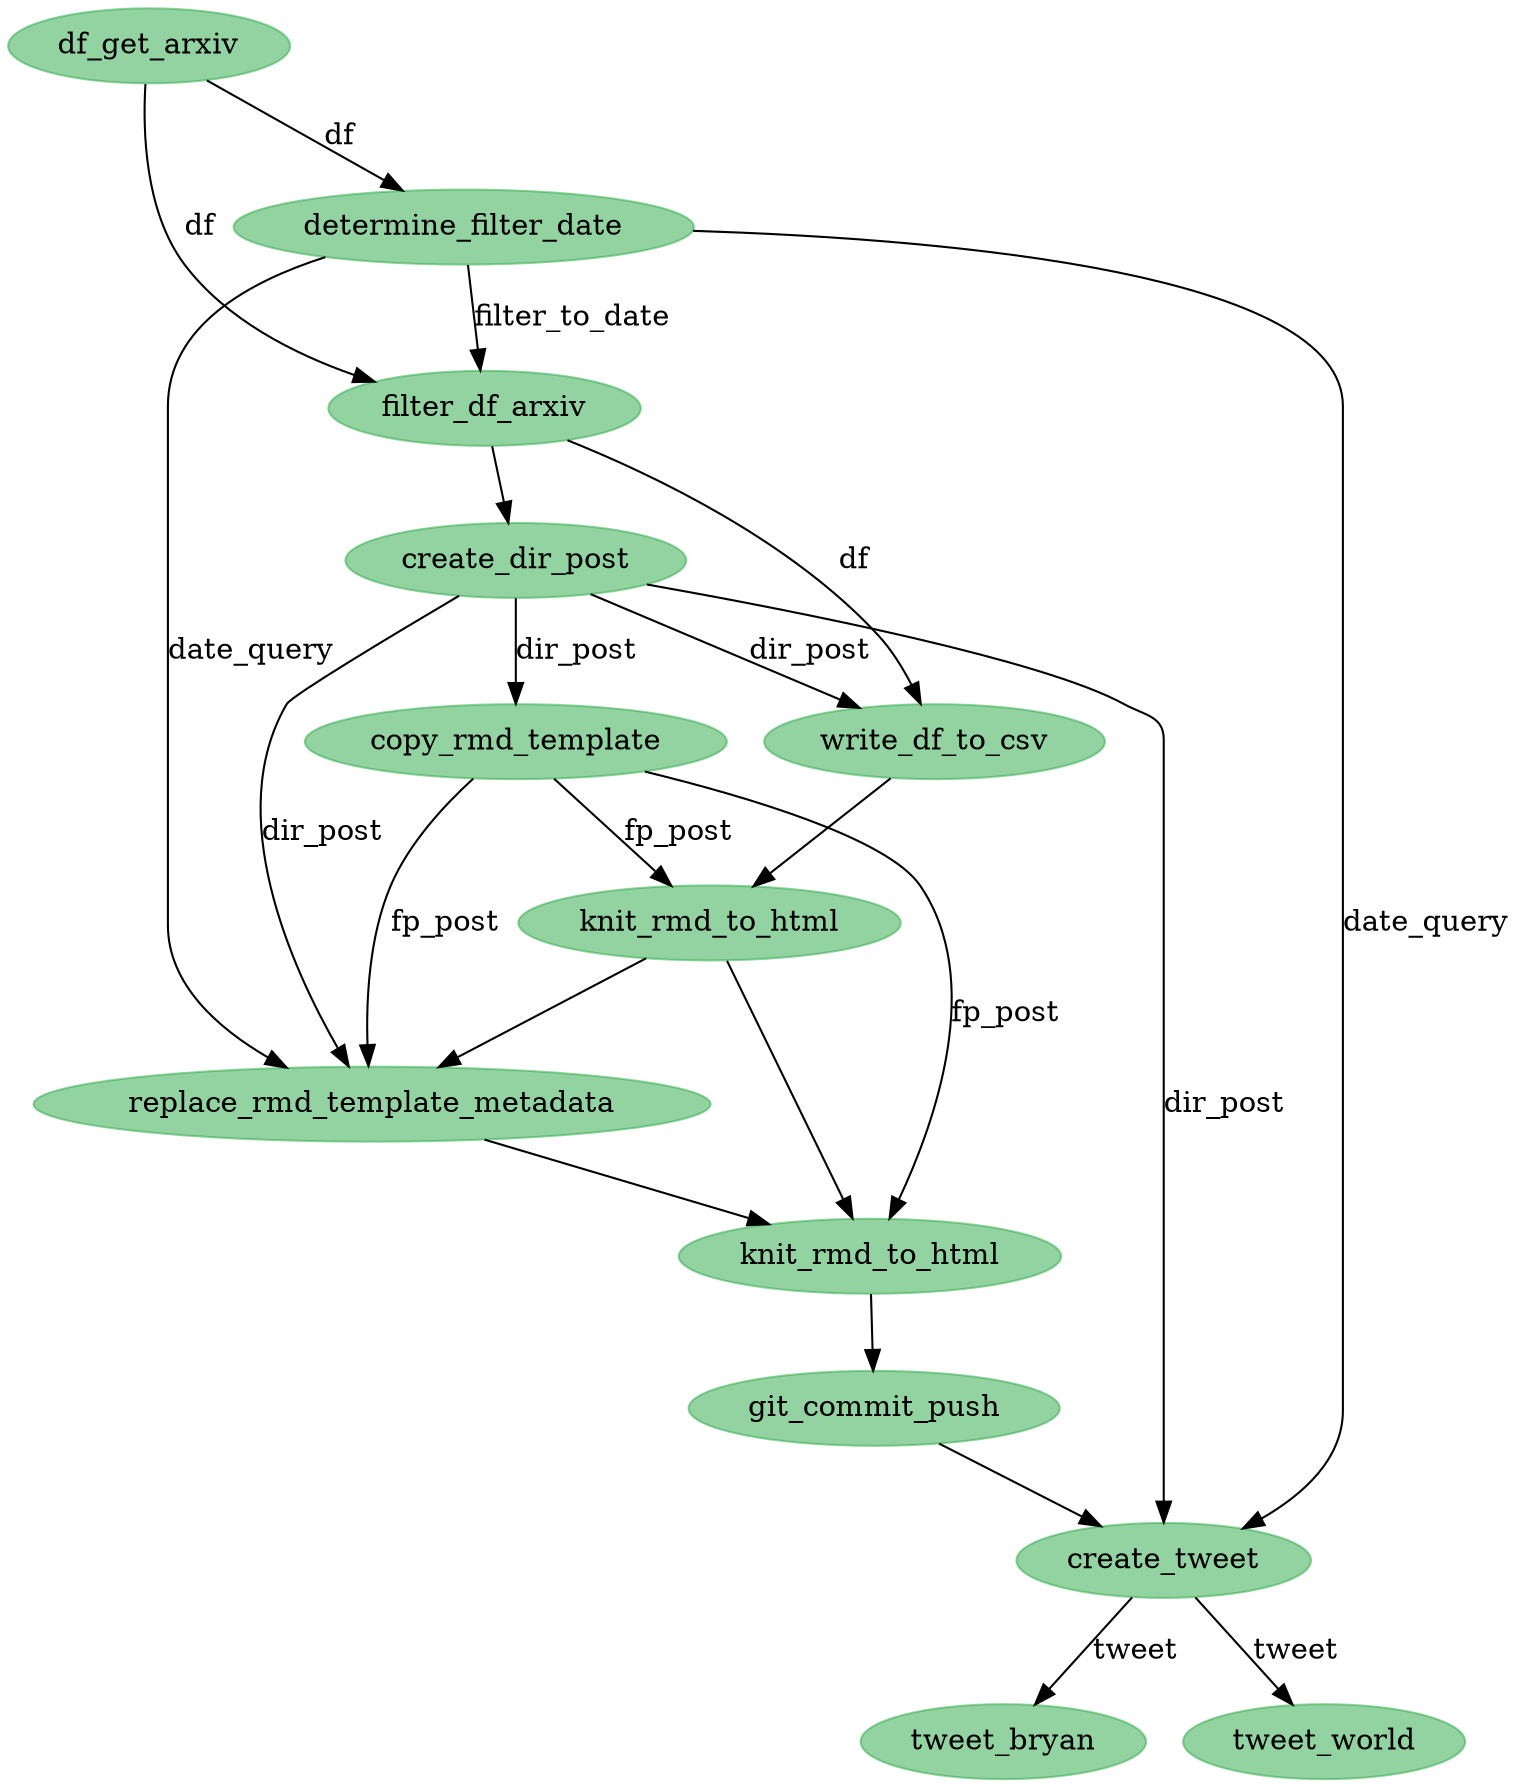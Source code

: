 digraph {
	4631693840 [label=tweet_bryan color="#28a74580" colorscheme=svg shape=ellipse style=filled]
	4631692944 [label=create_tweet color="#28a74580" colorscheme=svg shape=ellipse style=filled]
	4631694096 [label=tweet_world color="#28a74580" colorscheme=svg shape=ellipse style=filled]
	4631621520 [label=df_get_arxiv color="#28a74580" colorscheme=svg shape=ellipse style=filled]
	4631667216 [label=create_dir_post color="#28a74580" colorscheme=svg shape=ellipse style=filled]
	4631667728 [label=write_df_to_csv color="#28a74580" colorscheme=svg shape=ellipse style=filled]
	4631621264 [label=filter_df_arxiv color="#28a74580" colorscheme=svg shape=ellipse style=filled]
	4631621072 [label=determine_filter_date color="#28a74580" colorscheme=svg shape=ellipse style=filled]
	4631668688 [label=copy_rmd_template color="#28a74580" colorscheme=svg shape=ellipse style=filled]
	4631668944 [label=knit_rmd_to_html color="#28a74580" colorscheme=svg shape=ellipse style=filled]
	4631669648 [label=replace_rmd_template_metadata color="#28a74580" colorscheme=svg shape=ellipse style=filled]
	4631691408 [label=knit_rmd_to_html color="#28a74580" colorscheme=svg shape=ellipse style=filled]
	4631692304 [label=git_commit_push color="#28a74580" colorscheme=svg shape=ellipse style=filled]
	4631668688 -> 4631691408 [label=fp_post]
	4631621520 -> 4631621264 [label=df]
	4631667216 -> 4631667728 [label=dir_post]
	4631667216 -> 4631669648 [label=dir_post]
	4631667216 -> 4631692944 [label=dir_post]
	4631667728 -> 4631668944
	4631668944 -> 4631669648
	4631668944 -> 4631691408
	4631668688 -> 4631668944 [label=fp_post]
	4631621072 -> 4631621264 [label=filter_to_date]
	4631621520 -> 4631621072 [label=df]
	4631621072 -> 4631669648 [label=date_query]
	4631621072 -> 4631692944 [label=date_query]
	4631667216 -> 4631668688 [label=dir_post]
	4631621264 -> 4631667216
	4631669648 -> 4631691408
	4631691408 -> 4631692304
	4631692304 -> 4631692944
	4631692944 -> 4631693840 [label=tweet]
	4631692944 -> 4631694096 [label=tweet]
	4631668688 -> 4631669648 [label=fp_post]
	4631621264 -> 4631667728 [label=df]
}
